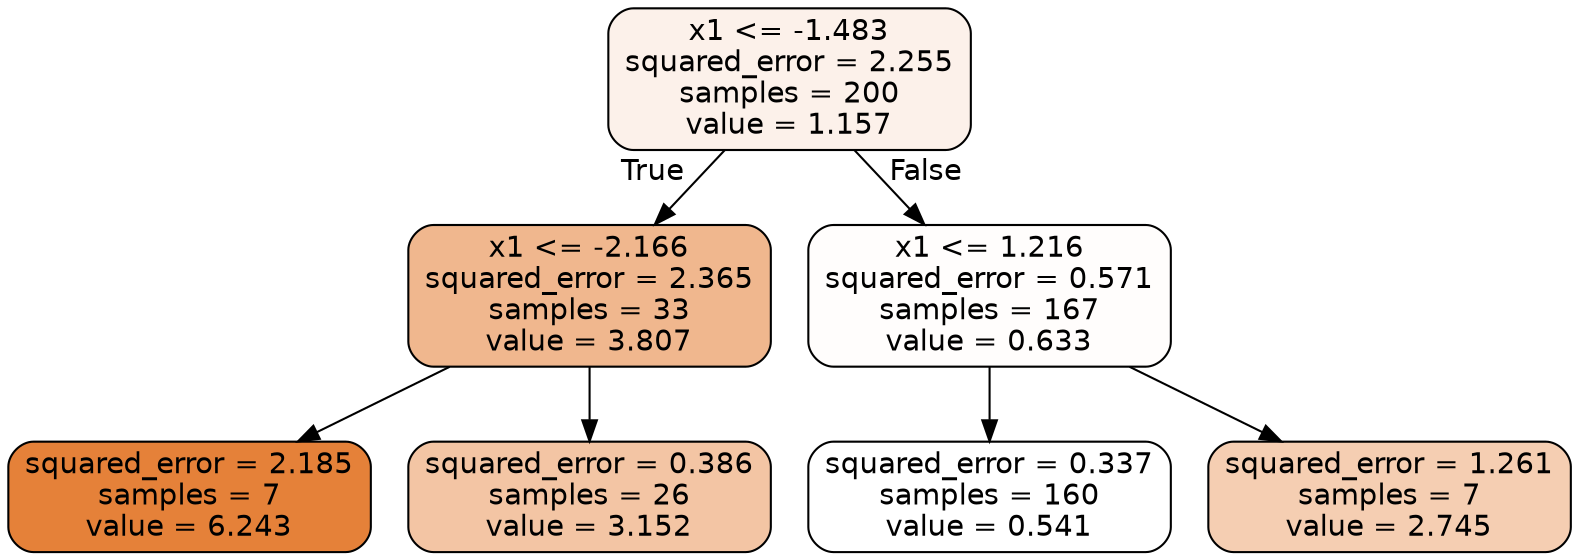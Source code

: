 digraph Tree {
node [shape=box, style="filled, rounded", color="black", fontname="helvetica"] ;
edge [fontname="helvetica"] ;
0 [label="x1 <= -1.483\nsquared_error = 2.255\nsamples = 200\nvalue = 1.157", fillcolor="#fcf1ea"] ;
1 [label="x1 <= -2.166\nsquared_error = 2.365\nsamples = 33\nvalue = 3.807", fillcolor="#f0b78e"] ;
0 -> 1 [labeldistance=2.5, labelangle=45, headlabel="True"] ;
2 [label="squared_error = 2.185\nsamples = 7\nvalue = 6.243", fillcolor="#e58139"] ;
1 -> 2 ;
3 [label="squared_error = 0.386\nsamples = 26\nvalue = 3.152", fillcolor="#f3c5a4"] ;
1 -> 3 ;
4 [label="x1 <= 1.216\nsquared_error = 0.571\nsamples = 167\nvalue = 0.633", fillcolor="#fffdfc"] ;
0 -> 4 [labeldistance=2.5, labelangle=-45, headlabel="False"] ;
5 [label="squared_error = 0.337\nsamples = 160\nvalue = 0.541", fillcolor="#ffffff"] ;
4 -> 5 ;
6 [label="squared_error = 1.261\nsamples = 7\nvalue = 2.745", fillcolor="#f5ceb2"] ;
4 -> 6 ;
}